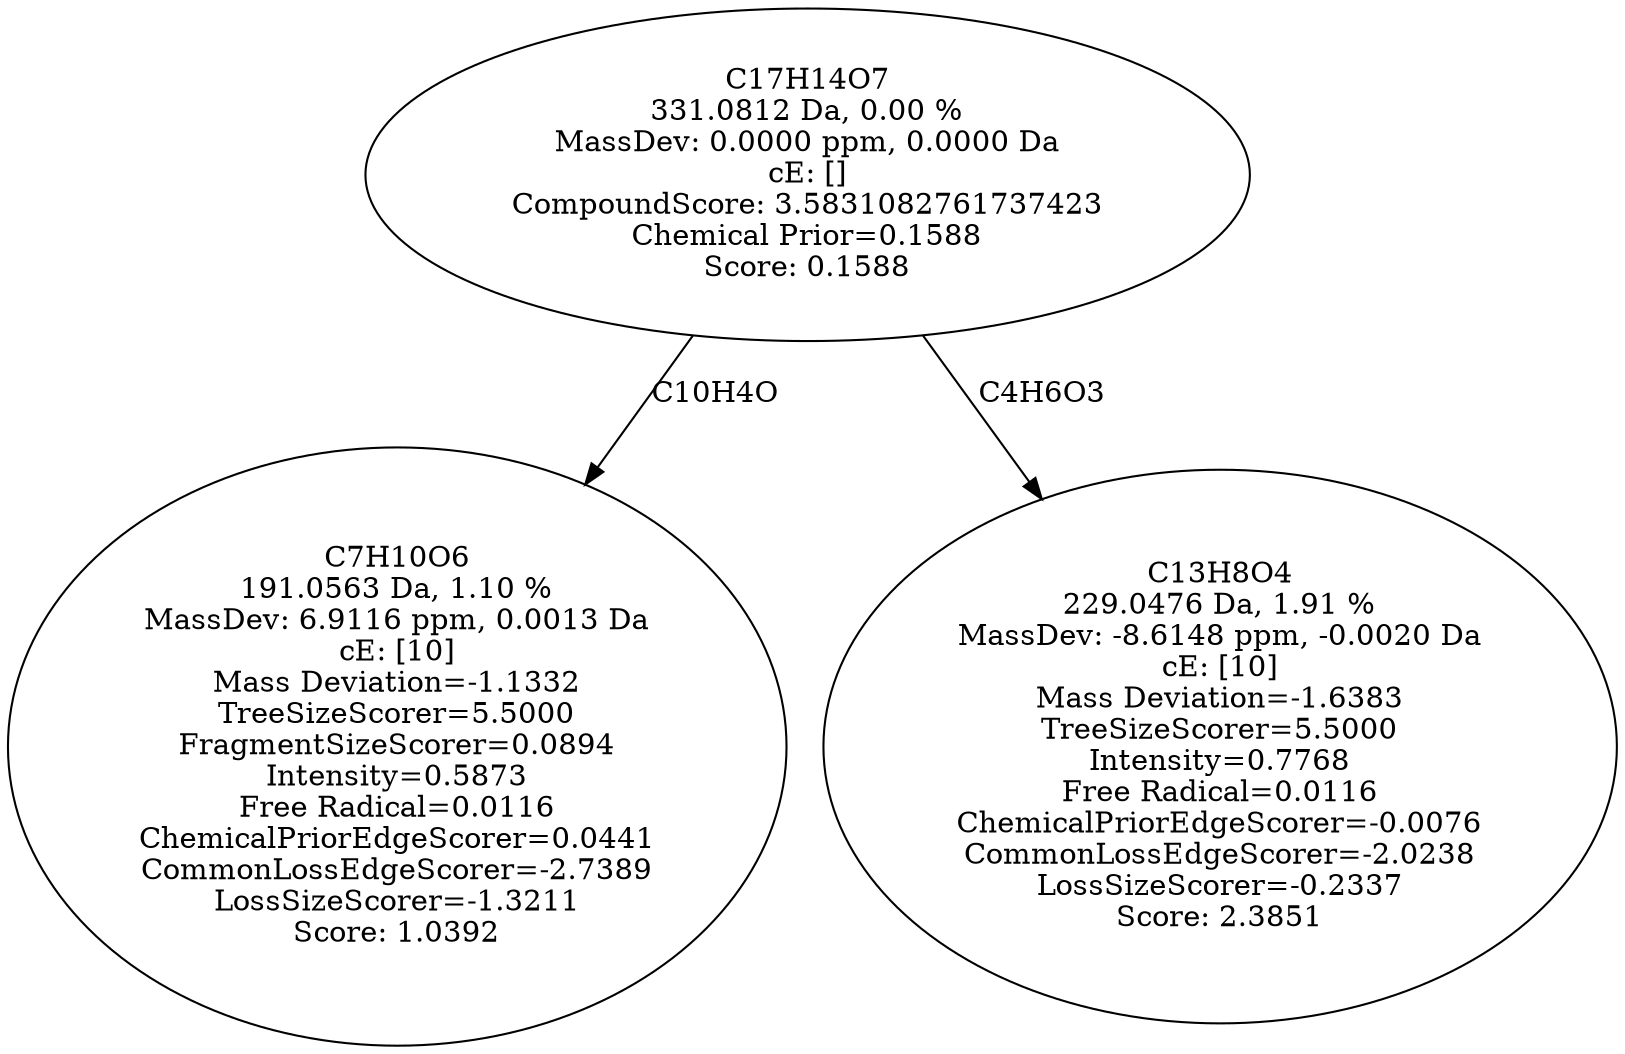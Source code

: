 strict digraph {
v1 [label="C7H10O6\n191.0563 Da, 1.10 %\nMassDev: 6.9116 ppm, 0.0013 Da\ncE: [10]\nMass Deviation=-1.1332\nTreeSizeScorer=5.5000\nFragmentSizeScorer=0.0894\nIntensity=0.5873\nFree Radical=0.0116\nChemicalPriorEdgeScorer=0.0441\nCommonLossEdgeScorer=-2.7389\nLossSizeScorer=-1.3211\nScore: 1.0392"];
v2 [label="C13H8O4\n229.0476 Da, 1.91 %\nMassDev: -8.6148 ppm, -0.0020 Da\ncE: [10]\nMass Deviation=-1.6383\nTreeSizeScorer=5.5000\nIntensity=0.7768\nFree Radical=0.0116\nChemicalPriorEdgeScorer=-0.0076\nCommonLossEdgeScorer=-2.0238\nLossSizeScorer=-0.2337\nScore: 2.3851"];
v3 [label="C17H14O7\n331.0812 Da, 0.00 %\nMassDev: 0.0000 ppm, 0.0000 Da\ncE: []\nCompoundScore: 3.5831082761737423\nChemical Prior=0.1588\nScore: 0.1588"];
v3 -> v1 [label="C10H4O"];
v3 -> v2 [label="C4H6O3"];
}